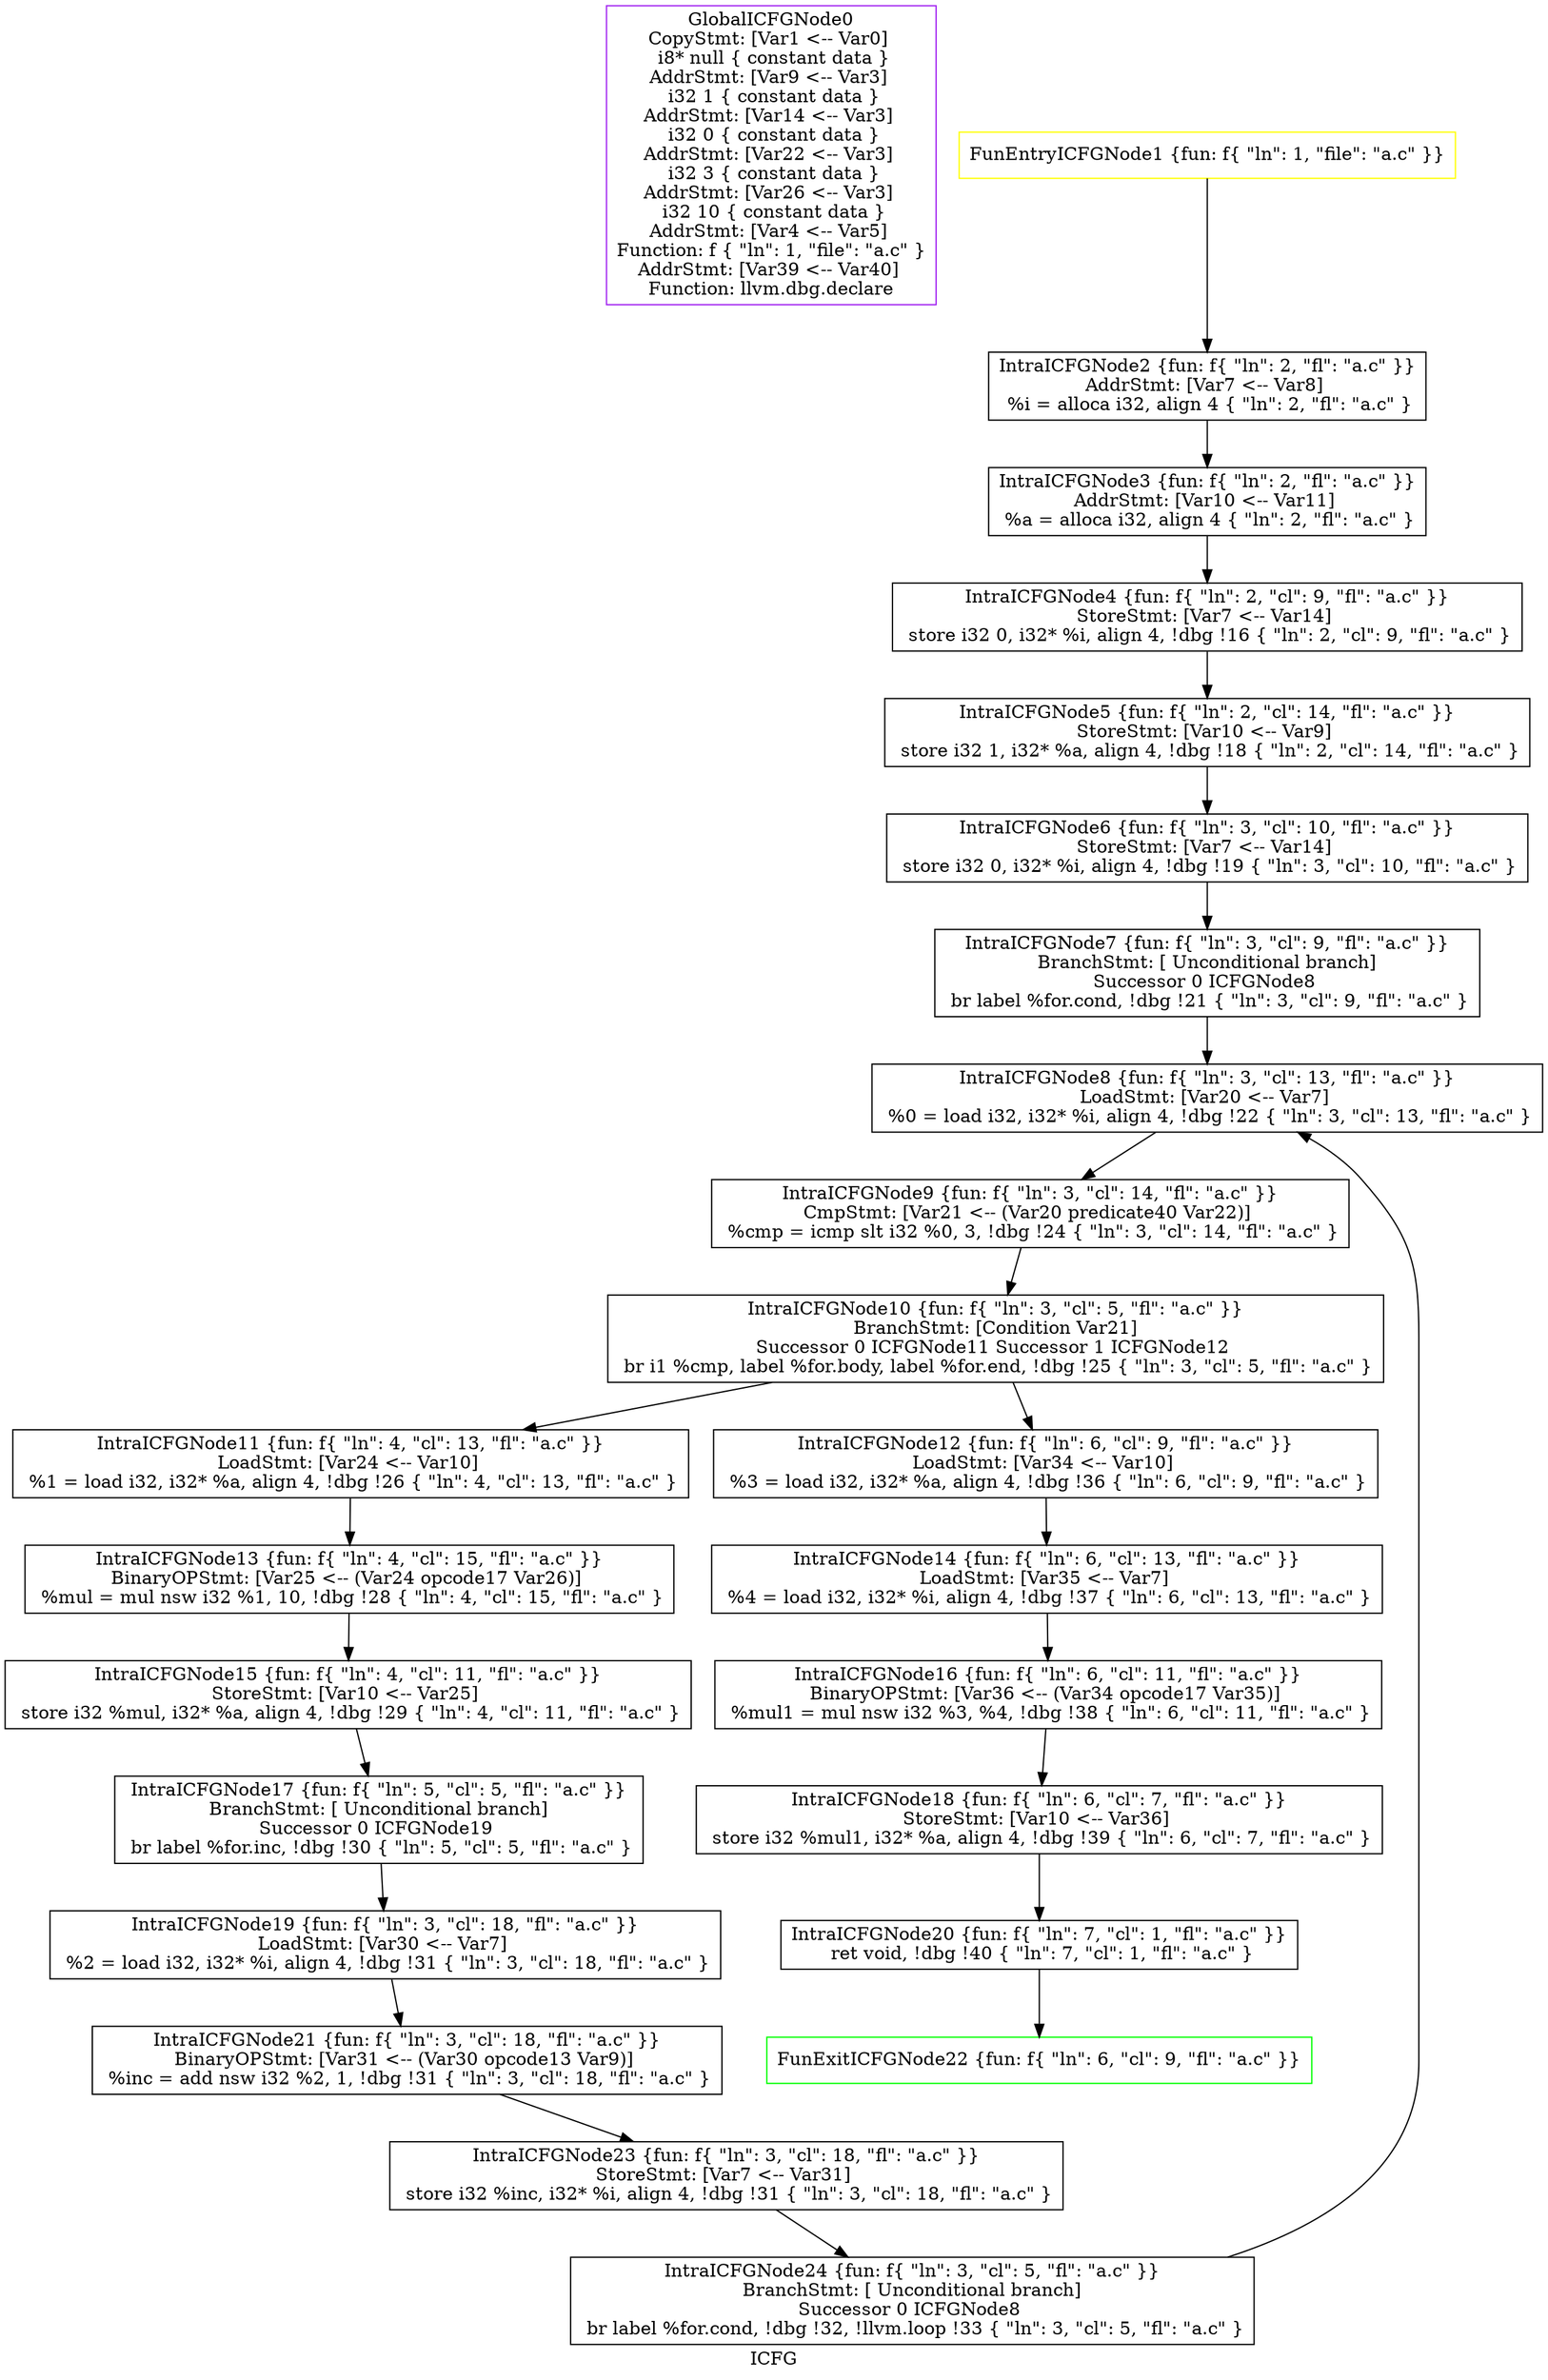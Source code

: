 digraph "ICFG" {
	label="ICFG";

	Node0x55fffed00040 [shape=record,color=purple,label="{GlobalICFGNode0\nCopyStmt: [Var1 \<-- Var0]  \n i8* null \{ constant data \}\nAddrStmt: [Var9 \<-- Var3]  \n i32 1 \{ constant data \}\nAddrStmt: [Var14 \<-- Var3]  \n i32 0 \{ constant data \}\nAddrStmt: [Var22 \<-- Var3]  \n i32 3 \{ constant data \}\nAddrStmt: [Var26 \<-- Var3]  \n i32 10 \{ constant data \}\nAddrStmt: [Var4 \<-- Var5]  \nFunction: f \{ \"ln\": 1, \"file\": \"a.c\" \}\nAddrStmt: [Var39 \<-- Var40]  \nFunction: llvm.dbg.declare }"];
	Node0x55fffec561f0 [shape=record,color=yellow,label="{FunEntryICFGNode1 \{fun: f\{ \"ln\": 1, \"file\": \"a.c\" \}\}}"];
	Node0x55fffec561f0 -> Node0x55fffecfedc0[style=solid];
	Node0x55fffecfedc0 [shape=record,color=black,label="{IntraICFGNode2 \{fun: f\{ \"ln\": 2, \"fl\": \"a.c\" \}\}\nAddrStmt: [Var7 \<-- Var8]  \n   %i = alloca i32, align 4 \{ \"ln\": 2, \"fl\": \"a.c\" \}}"];
	Node0x55fffecfedc0 -> Node0x55fffed01db0[style=solid];
	Node0x55fffed01db0 [shape=record,color=black,label="{IntraICFGNode3 \{fun: f\{ \"ln\": 2, \"fl\": \"a.c\" \}\}\nAddrStmt: [Var10 \<-- Var11]  \n   %a = alloca i32, align 4 \{ \"ln\": 2, \"fl\": \"a.c\" \}}"];
	Node0x55fffed01db0 -> Node0x55fffed01fb0[style=solid];
	Node0x55fffed01fb0 [shape=record,color=black,label="{IntraICFGNode4 \{fun: f\{ \"ln\": 2, \"cl\": 9, \"fl\": \"a.c\" \}\}\nStoreStmt: [Var7 \<-- Var14]  \n   store i32 0, i32* %i, align 4, !dbg !16 \{ \"ln\": 2, \"cl\": 9, \"fl\": \"a.c\" \}}"];
	Node0x55fffed01fb0 -> Node0x55fffed021b0[style=solid];
	Node0x55fffed021b0 [shape=record,color=black,label="{IntraICFGNode5 \{fun: f\{ \"ln\": 2, \"cl\": 14, \"fl\": \"a.c\" \}\}\nStoreStmt: [Var10 \<-- Var9]  \n   store i32 1, i32* %a, align 4, !dbg !18 \{ \"ln\": 2, \"cl\": 14, \"fl\": \"a.c\" \}}"];
	Node0x55fffed021b0 -> Node0x55fffed023b0[style=solid];
	Node0x55fffed023b0 [shape=record,color=black,label="{IntraICFGNode6 \{fun: f\{ \"ln\": 3, \"cl\": 10, \"fl\": \"a.c\" \}\}\nStoreStmt: [Var7 \<-- Var14]  \n   store i32 0, i32* %i, align 4, !dbg !19 \{ \"ln\": 3, \"cl\": 10, \"fl\": \"a.c\" \}}"];
	Node0x55fffed023b0 -> Node0x55fffed025b0[style=solid];
	Node0x55fffed025b0 [shape=record,color=black,label="{IntraICFGNode7 \{fun: f\{ \"ln\": 3, \"cl\": 9, \"fl\": \"a.c\" \}\}\nBranchStmt: [ Unconditional branch]\nSuccessor 0 ICFGNode8   \n   br label %for.cond, !dbg !21 \{ \"ln\": 3, \"cl\": 9, \"fl\": \"a.c\" \}}"];
	Node0x55fffed025b0 -> Node0x55fffed027b0[style=solid];
	Node0x55fffed027b0 [shape=record,color=black,label="{IntraICFGNode8 \{fun: f\{ \"ln\": 3, \"cl\": 13, \"fl\": \"a.c\" \}\}\nLoadStmt: [Var20 \<-- Var7]  \n   %0 = load i32, i32* %i, align 4, !dbg !22 \{ \"ln\": 3, \"cl\": 13, \"fl\": \"a.c\" \}}"];
	Node0x55fffed027b0 -> Node0x55fffed029b0[style=solid];
	Node0x55fffed029b0 [shape=record,color=black,label="{IntraICFGNode9 \{fun: f\{ \"ln\": 3, \"cl\": 14, \"fl\": \"a.c\" \}\}\nCmpStmt: [Var21 \<-- (Var20 predicate40 Var22)]  \n   %cmp = icmp slt i32 %0, 3, !dbg !24 \{ \"ln\": 3, \"cl\": 14, \"fl\": \"a.c\" \}}"];
	Node0x55fffed029b0 -> Node0x55fffed02bb0[style=solid];
	Node0x55fffed02bb0 [shape=record,color=black,label="{IntraICFGNode10 \{fun: f\{ \"ln\": 3, \"cl\": 5, \"fl\": \"a.c\" \}\}\nBranchStmt: [Condition Var21]\nSuccessor 0 ICFGNode11   Successor 1 ICFGNode12   \n   br i1 %cmp, label %for.body, label %for.end, !dbg !25 \{ \"ln\": 3, \"cl\": 5, \"fl\": \"a.c\" \}}"];
	Node0x55fffed02bb0 -> Node0x55fffed02dd0[style=solid];
	Node0x55fffed02bb0 -> Node0x55fffed02fb0[style=solid];
	Node0x55fffed02dd0 [shape=record,color=black,label="{IntraICFGNode11 \{fun: f\{ \"ln\": 4, \"cl\": 13, \"fl\": \"a.c\" \}\}\nLoadStmt: [Var24 \<-- Var10]  \n   %1 = load i32, i32* %a, align 4, !dbg !26 \{ \"ln\": 4, \"cl\": 13, \"fl\": \"a.c\" \}}"];
	Node0x55fffed02dd0 -> Node0x55fffed031b0[style=solid];
	Node0x55fffed02fb0 [shape=record,color=black,label="{IntraICFGNode12 \{fun: f\{ \"ln\": 6, \"cl\": 9, \"fl\": \"a.c\" \}\}\nLoadStmt: [Var34 \<-- Var10]  \n   %3 = load i32, i32* %a, align 4, !dbg !36 \{ \"ln\": 6, \"cl\": 9, \"fl\": \"a.c\" \}}"];
	Node0x55fffed02fb0 -> Node0x55fffed033b0[style=solid];
	Node0x55fffed031b0 [shape=record,color=black,label="{IntraICFGNode13 \{fun: f\{ \"ln\": 4, \"cl\": 15, \"fl\": \"a.c\" \}\}\nBinaryOPStmt: [Var25 \<-- (Var24 opcode17 Var26)]  \n   %mul = mul nsw i32 %1, 10, !dbg !28 \{ \"ln\": 4, \"cl\": 15, \"fl\": \"a.c\" \}}"];
	Node0x55fffed031b0 -> Node0x55fffed035b0[style=solid];
	Node0x55fffed033b0 [shape=record,color=black,label="{IntraICFGNode14 \{fun: f\{ \"ln\": 6, \"cl\": 13, \"fl\": \"a.c\" \}\}\nLoadStmt: [Var35 \<-- Var7]  \n   %4 = load i32, i32* %i, align 4, !dbg !37 \{ \"ln\": 6, \"cl\": 13, \"fl\": \"a.c\" \}}"];
	Node0x55fffed033b0 -> Node0x55fffed038a0[style=solid];
	Node0x55fffed035b0 [shape=record,color=black,label="{IntraICFGNode15 \{fun: f\{ \"ln\": 4, \"cl\": 11, \"fl\": \"a.c\" \}\}\nStoreStmt: [Var10 \<-- Var25]  \n   store i32 %mul, i32* %a, align 4, !dbg !29 \{ \"ln\": 4, \"cl\": 11, \"fl\": \"a.c\" \}}"];
	Node0x55fffed035b0 -> Node0x55fffed03b90[style=solid];
	Node0x55fffed038a0 [shape=record,color=black,label="{IntraICFGNode16 \{fun: f\{ \"ln\": 6, \"cl\": 11, \"fl\": \"a.c\" \}\}\nBinaryOPStmt: [Var36 \<-- (Var34 opcode17 Var35)]  \n   %mul1 = mul nsw i32 %3, %4, !dbg !38 \{ \"ln\": 6, \"cl\": 11, \"fl\": \"a.c\" \}}"];
	Node0x55fffed038a0 -> Node0x55fffed03d90[style=solid];
	Node0x55fffed03b90 [shape=record,color=black,label="{IntraICFGNode17 \{fun: f\{ \"ln\": 5, \"cl\": 5, \"fl\": \"a.c\" \}\}\nBranchStmt: [ Unconditional branch]\nSuccessor 0 ICFGNode19   \n   br label %for.inc, !dbg !30 \{ \"ln\": 5, \"cl\": 5, \"fl\": \"a.c\" \}}"];
	Node0x55fffed03b90 -> Node0x55fffed03f90[style=solid];
	Node0x55fffed03d90 [shape=record,color=black,label="{IntraICFGNode18 \{fun: f\{ \"ln\": 6, \"cl\": 7, \"fl\": \"a.c\" \}\}\nStoreStmt: [Var10 \<-- Var36]  \n   store i32 %mul1, i32* %a, align 4, !dbg !39 \{ \"ln\": 6, \"cl\": 7, \"fl\": \"a.c\" \}}"];
	Node0x55fffed03d90 -> Node0x55fffed04190[style=solid];
	Node0x55fffed03f90 [shape=record,color=black,label="{IntraICFGNode19 \{fun: f\{ \"ln\": 3, \"cl\": 18, \"fl\": \"a.c\" \}\}\nLoadStmt: [Var30 \<-- Var7]  \n   %2 = load i32, i32* %i, align 4, !dbg !31 \{ \"ln\": 3, \"cl\": 18, \"fl\": \"a.c\" \}}"];
	Node0x55fffed03f90 -> Node0x55fffed04390[style=solid];
	Node0x55fffed04190 [shape=record,color=black,label="{IntraICFGNode20 \{fun: f\{ \"ln\": 7, \"cl\": 1, \"fl\": \"a.c\" \}\}\n   ret void, !dbg !40 \{ \"ln\": 7, \"cl\": 1, \"fl\": \"a.c\" \}}"];
	Node0x55fffed04190 -> Node0x55fffed04590[style=solid];
	Node0x55fffed04390 [shape=record,color=black,label="{IntraICFGNode21 \{fun: f\{ \"ln\": 3, \"cl\": 18, \"fl\": \"a.c\" \}\}\nBinaryOPStmt: [Var31 \<-- (Var30 opcode13 Var9)]  \n   %inc = add nsw i32 %2, 1, !dbg !31 \{ \"ln\": 3, \"cl\": 18, \"fl\": \"a.c\" \}}"];
	Node0x55fffed04390 -> Node0x55fffed04770[style=solid];
	Node0x55fffed04590 [shape=record,color=green,label="{FunExitICFGNode22 \{fun: f\{ \"ln\": 6, \"cl\": 9, \"fl\": \"a.c\" \}\}}"];
	Node0x55fffed04770 [shape=record,color=black,label="{IntraICFGNode23 \{fun: f\{ \"ln\": 3, \"cl\": 18, \"fl\": \"a.c\" \}\}\nStoreStmt: [Var7 \<-- Var31]  \n   store i32 %inc, i32* %i, align 4, !dbg !31 \{ \"ln\": 3, \"cl\": 18, \"fl\": \"a.c\" \}}"];
	Node0x55fffed04770 -> Node0x55fffed04970[style=solid];
	Node0x55fffed04970 [shape=record,color=black,label="{IntraICFGNode24 \{fun: f\{ \"ln\": 3, \"cl\": 5, \"fl\": \"a.c\" \}\}\nBranchStmt: [ Unconditional branch]\nSuccessor 0 ICFGNode8   \n   br label %for.cond, !dbg !32, !llvm.loop !33 \{ \"ln\": 3, \"cl\": 5, \"fl\": \"a.c\" \}}"];
	Node0x55fffed04970 -> Node0x55fffed027b0[style=solid];
}
